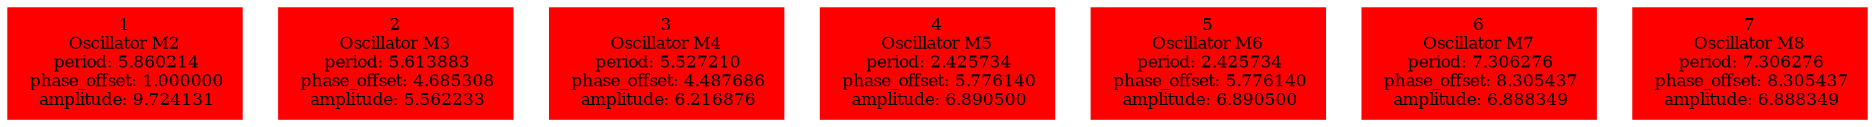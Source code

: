  digraph g{ forcelabels=true;
1 [label=<1<BR />Oscillator M2<BR /> period: 5.860214<BR /> phase_offset: 1.000000<BR /> amplitude: 9.724131>, shape=box,color=red,style=filled,fontsize=8];2 [label=<2<BR />Oscillator M3<BR /> period: 5.613883<BR /> phase_offset: 4.685308<BR /> amplitude: 5.562233>, shape=box,color=red,style=filled,fontsize=8];3 [label=<3<BR />Oscillator M4<BR /> period: 5.527210<BR /> phase_offset: 4.487686<BR /> amplitude: 6.216876>, shape=box,color=red,style=filled,fontsize=8];4 [label=<4<BR />Oscillator M5<BR /> period: 2.425734<BR /> phase_offset: 5.776140<BR /> amplitude: 6.890500>, shape=box,color=red,style=filled,fontsize=8];5 [label=<5<BR />Oscillator M6<BR /> period: 2.425734<BR /> phase_offset: 5.776140<BR /> amplitude: 6.890500>, shape=box,color=red,style=filled,fontsize=8];6 [label=<6<BR />Oscillator M7<BR /> period: 7.306276<BR /> phase_offset: 8.305437<BR /> amplitude: 6.888349>, shape=box,color=red,style=filled,fontsize=8];7 [label=<7<BR />Oscillator M8<BR /> period: 7.306276<BR /> phase_offset: 8.305437<BR /> amplitude: 6.888349>, shape=box,color=red,style=filled,fontsize=8]; }
